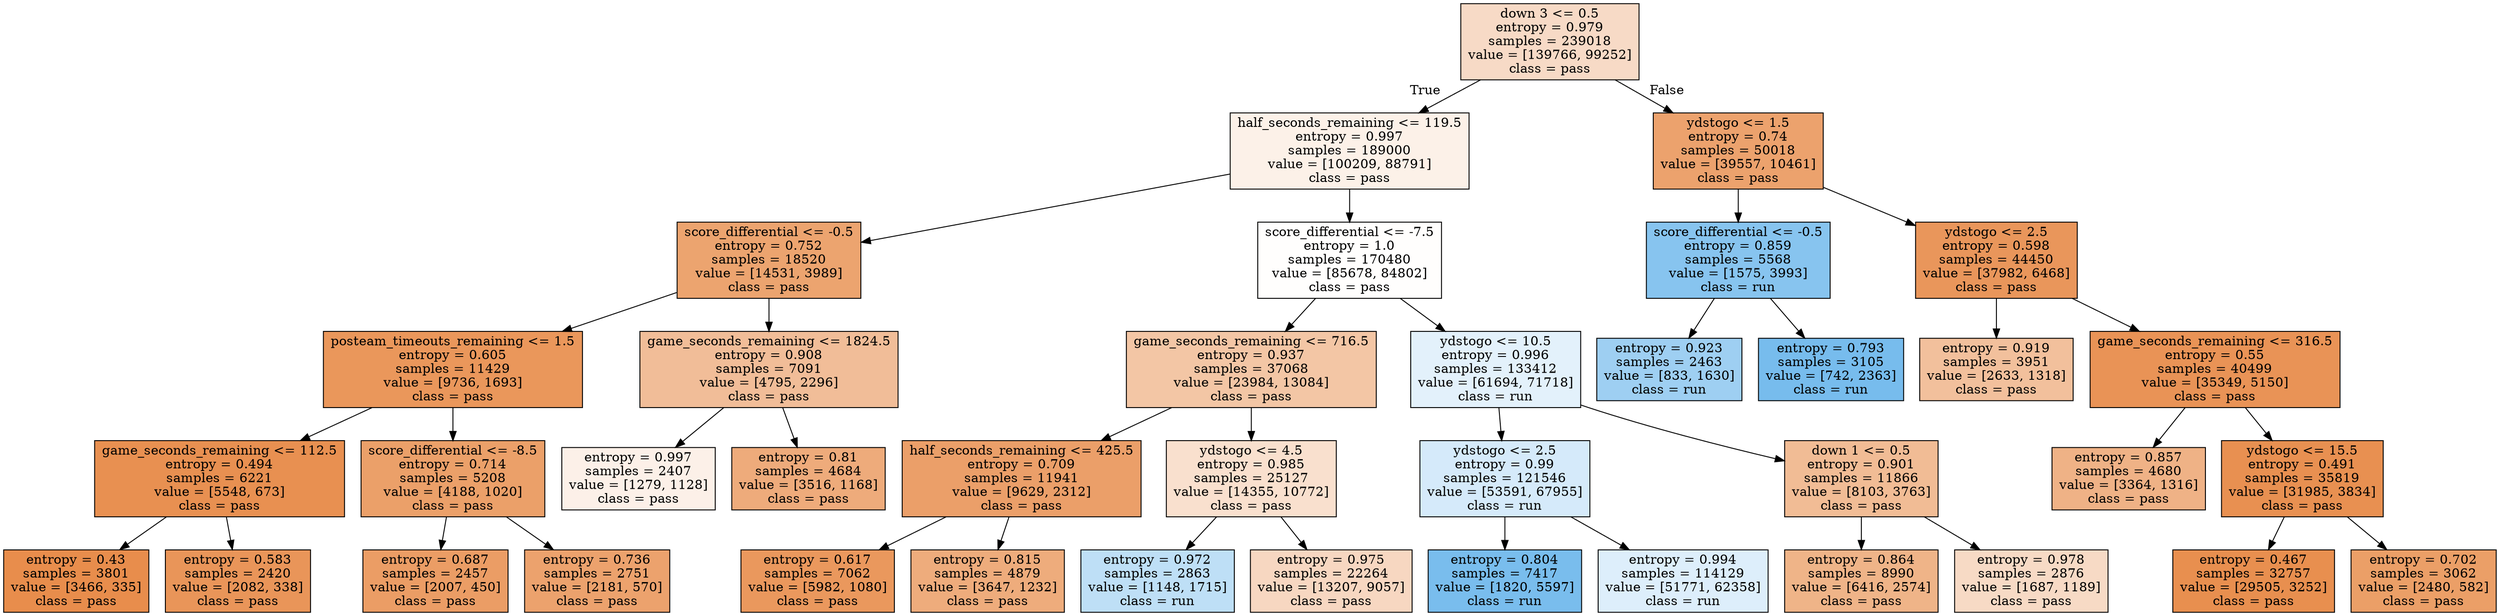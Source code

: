 digraph Tree {
node [shape=box, style="filled", color="black"] ;
0 [label="down 3 <= 0.5\nentropy = 0.979\nsamples = 239018\nvalue = [139766, 99252]\nclass = pass", fillcolor="#f7dac6"] ;
1 [label="half_seconds_remaining <= 119.5\nentropy = 0.997\nsamples = 189000\nvalue = [100209, 88791]\nclass = pass", fillcolor="#fcf1e8"] ;
0 -> 1 [labeldistance=2.5, labelangle=45, headlabel="True"] ;
2 [label="score_differential <= -0.5\nentropy = 0.752\nsamples = 18520\nvalue = [14531, 3989]\nclass = pass", fillcolor="#eca46f"] ;
1 -> 2 ;
3 [label="posteam_timeouts_remaining <= 1.5\nentropy = 0.605\nsamples = 11429\nvalue = [9736, 1693]\nclass = pass", fillcolor="#ea975b"] ;
2 -> 3 ;
4 [label="game_seconds_remaining <= 112.5\nentropy = 0.494\nsamples = 6221\nvalue = [5548, 673]\nclass = pass", fillcolor="#e89051"] ;
3 -> 4 ;
5 [label="entropy = 0.43\nsamples = 3801\nvalue = [3466, 335]\nclass = pass", fillcolor="#e88d4c"] ;
4 -> 5 ;
6 [label="entropy = 0.583\nsamples = 2420\nvalue = [2082, 338]\nclass = pass", fillcolor="#e99559"] ;
4 -> 6 ;
7 [label="score_differential <= -8.5\nentropy = 0.714\nsamples = 5208\nvalue = [4188, 1020]\nclass = pass", fillcolor="#eba069"] ;
3 -> 7 ;
8 [label="entropy = 0.687\nsamples = 2457\nvalue = [2007, 450]\nclass = pass", fillcolor="#eb9d65"] ;
7 -> 8 ;
9 [label="entropy = 0.736\nsamples = 2751\nvalue = [2181, 570]\nclass = pass", fillcolor="#eca26d"] ;
7 -> 9 ;
10 [label="game_seconds_remaining <= 1824.5\nentropy = 0.908\nsamples = 7091\nvalue = [4795, 2296]\nclass = pass", fillcolor="#f1bd98"] ;
2 -> 10 ;
11 [label="entropy = 0.997\nsamples = 2407\nvalue = [1279, 1128]\nclass = pass", fillcolor="#fcf0e8"] ;
10 -> 11 ;
12 [label="entropy = 0.81\nsamples = 4684\nvalue = [3516, 1168]\nclass = pass", fillcolor="#eeab7b"] ;
10 -> 12 ;
13 [label="score_differential <= -7.5\nentropy = 1.0\nsamples = 170480\nvalue = [85678, 84802]\nclass = pass", fillcolor="#fffefd"] ;
1 -> 13 ;
14 [label="game_seconds_remaining <= 716.5\nentropy = 0.937\nsamples = 37068\nvalue = [23984, 13084]\nclass = pass", fillcolor="#f3c6a5"] ;
13 -> 14 ;
15 [label="half_seconds_remaining <= 425.5\nentropy = 0.709\nsamples = 11941\nvalue = [9629, 2312]\nclass = pass", fillcolor="#eb9f69"] ;
14 -> 15 ;
16 [label="entropy = 0.617\nsamples = 7062\nvalue = [5982, 1080]\nclass = pass", fillcolor="#ea985d"] ;
15 -> 16 ;
17 [label="entropy = 0.815\nsamples = 4879\nvalue = [3647, 1232]\nclass = pass", fillcolor="#eeac7c"] ;
15 -> 17 ;
18 [label="ydstogo <= 4.5\nentropy = 0.985\nsamples = 25127\nvalue = [14355, 10772]\nclass = pass", fillcolor="#f9e0ce"] ;
14 -> 18 ;
19 [label="entropy = 0.972\nsamples = 2863\nvalue = [1148, 1715]\nclass = run", fillcolor="#bedff6"] ;
18 -> 19 ;
20 [label="entropy = 0.975\nsamples = 22264\nvalue = [13207, 9057]\nclass = pass", fillcolor="#f7d7c1"] ;
18 -> 20 ;
21 [label="ydstogo <= 10.5\nentropy = 0.996\nsamples = 133412\nvalue = [61694, 71718]\nclass = run", fillcolor="#e3f1fb"] ;
13 -> 21 ;
22 [label="ydstogo <= 2.5\nentropy = 0.99\nsamples = 121546\nvalue = [53591, 67955]\nclass = run", fillcolor="#d5eafa"] ;
21 -> 22 ;
23 [label="entropy = 0.804\nsamples = 7417\nvalue = [1820, 5597]\nclass = run", fillcolor="#79bded"] ;
22 -> 23 ;
24 [label="entropy = 0.994\nsamples = 114129\nvalue = [51771, 62358]\nclass = run", fillcolor="#ddeefb"] ;
22 -> 24 ;
25 [label="down 1 <= 0.5\nentropy = 0.901\nsamples = 11866\nvalue = [8103, 3763]\nclass = pass", fillcolor="#f1bc95"] ;
21 -> 25 ;
26 [label="entropy = 0.864\nsamples = 8990\nvalue = [6416, 2574]\nclass = pass", fillcolor="#efb488"] ;
25 -> 26 ;
27 [label="entropy = 0.978\nsamples = 2876\nvalue = [1687, 1189]\nclass = pass", fillcolor="#f7dac5"] ;
25 -> 27 ;
28 [label="ydstogo <= 1.5\nentropy = 0.74\nsamples = 50018\nvalue = [39557, 10461]\nclass = pass", fillcolor="#eca26d"] ;
0 -> 28 [labeldistance=2.5, labelangle=-45, headlabel="False"] ;
29 [label="score_differential <= -0.5\nentropy = 0.859\nsamples = 5568\nvalue = [1575, 3993]\nclass = run", fillcolor="#87c4ef"] ;
28 -> 29 ;
30 [label="entropy = 0.923\nsamples = 2463\nvalue = [833, 1630]\nclass = run", fillcolor="#9ecff2"] ;
29 -> 30 ;
31 [label="entropy = 0.793\nsamples = 3105\nvalue = [742, 2363]\nclass = run", fillcolor="#77bced"] ;
29 -> 31 ;
32 [label="ydstogo <= 2.5\nentropy = 0.598\nsamples = 44450\nvalue = [37982, 6468]\nclass = pass", fillcolor="#e9965b"] ;
28 -> 32 ;
33 [label="entropy = 0.919\nsamples = 3951\nvalue = [2633, 1318]\nclass = pass", fillcolor="#f2c09c"] ;
32 -> 33 ;
34 [label="game_seconds_remaining <= 316.5\nentropy = 0.55\nsamples = 40499\nvalue = [35349, 5150]\nclass = pass", fillcolor="#e99356"] ;
32 -> 34 ;
35 [label="entropy = 0.857\nsamples = 4680\nvalue = [3364, 1316]\nclass = pass", fillcolor="#efb286"] ;
34 -> 35 ;
36 [label="ydstogo <= 15.5\nentropy = 0.491\nsamples = 35819\nvalue = [31985, 3834]\nclass = pass", fillcolor="#e89051"] ;
34 -> 36 ;
37 [label="entropy = 0.467\nsamples = 32757\nvalue = [29505, 3252]\nclass = pass", fillcolor="#e88f4f"] ;
36 -> 37 ;
38 [label="entropy = 0.702\nsamples = 3062\nvalue = [2480, 582]\nclass = pass", fillcolor="#eb9f67"] ;
36 -> 38 ;
}